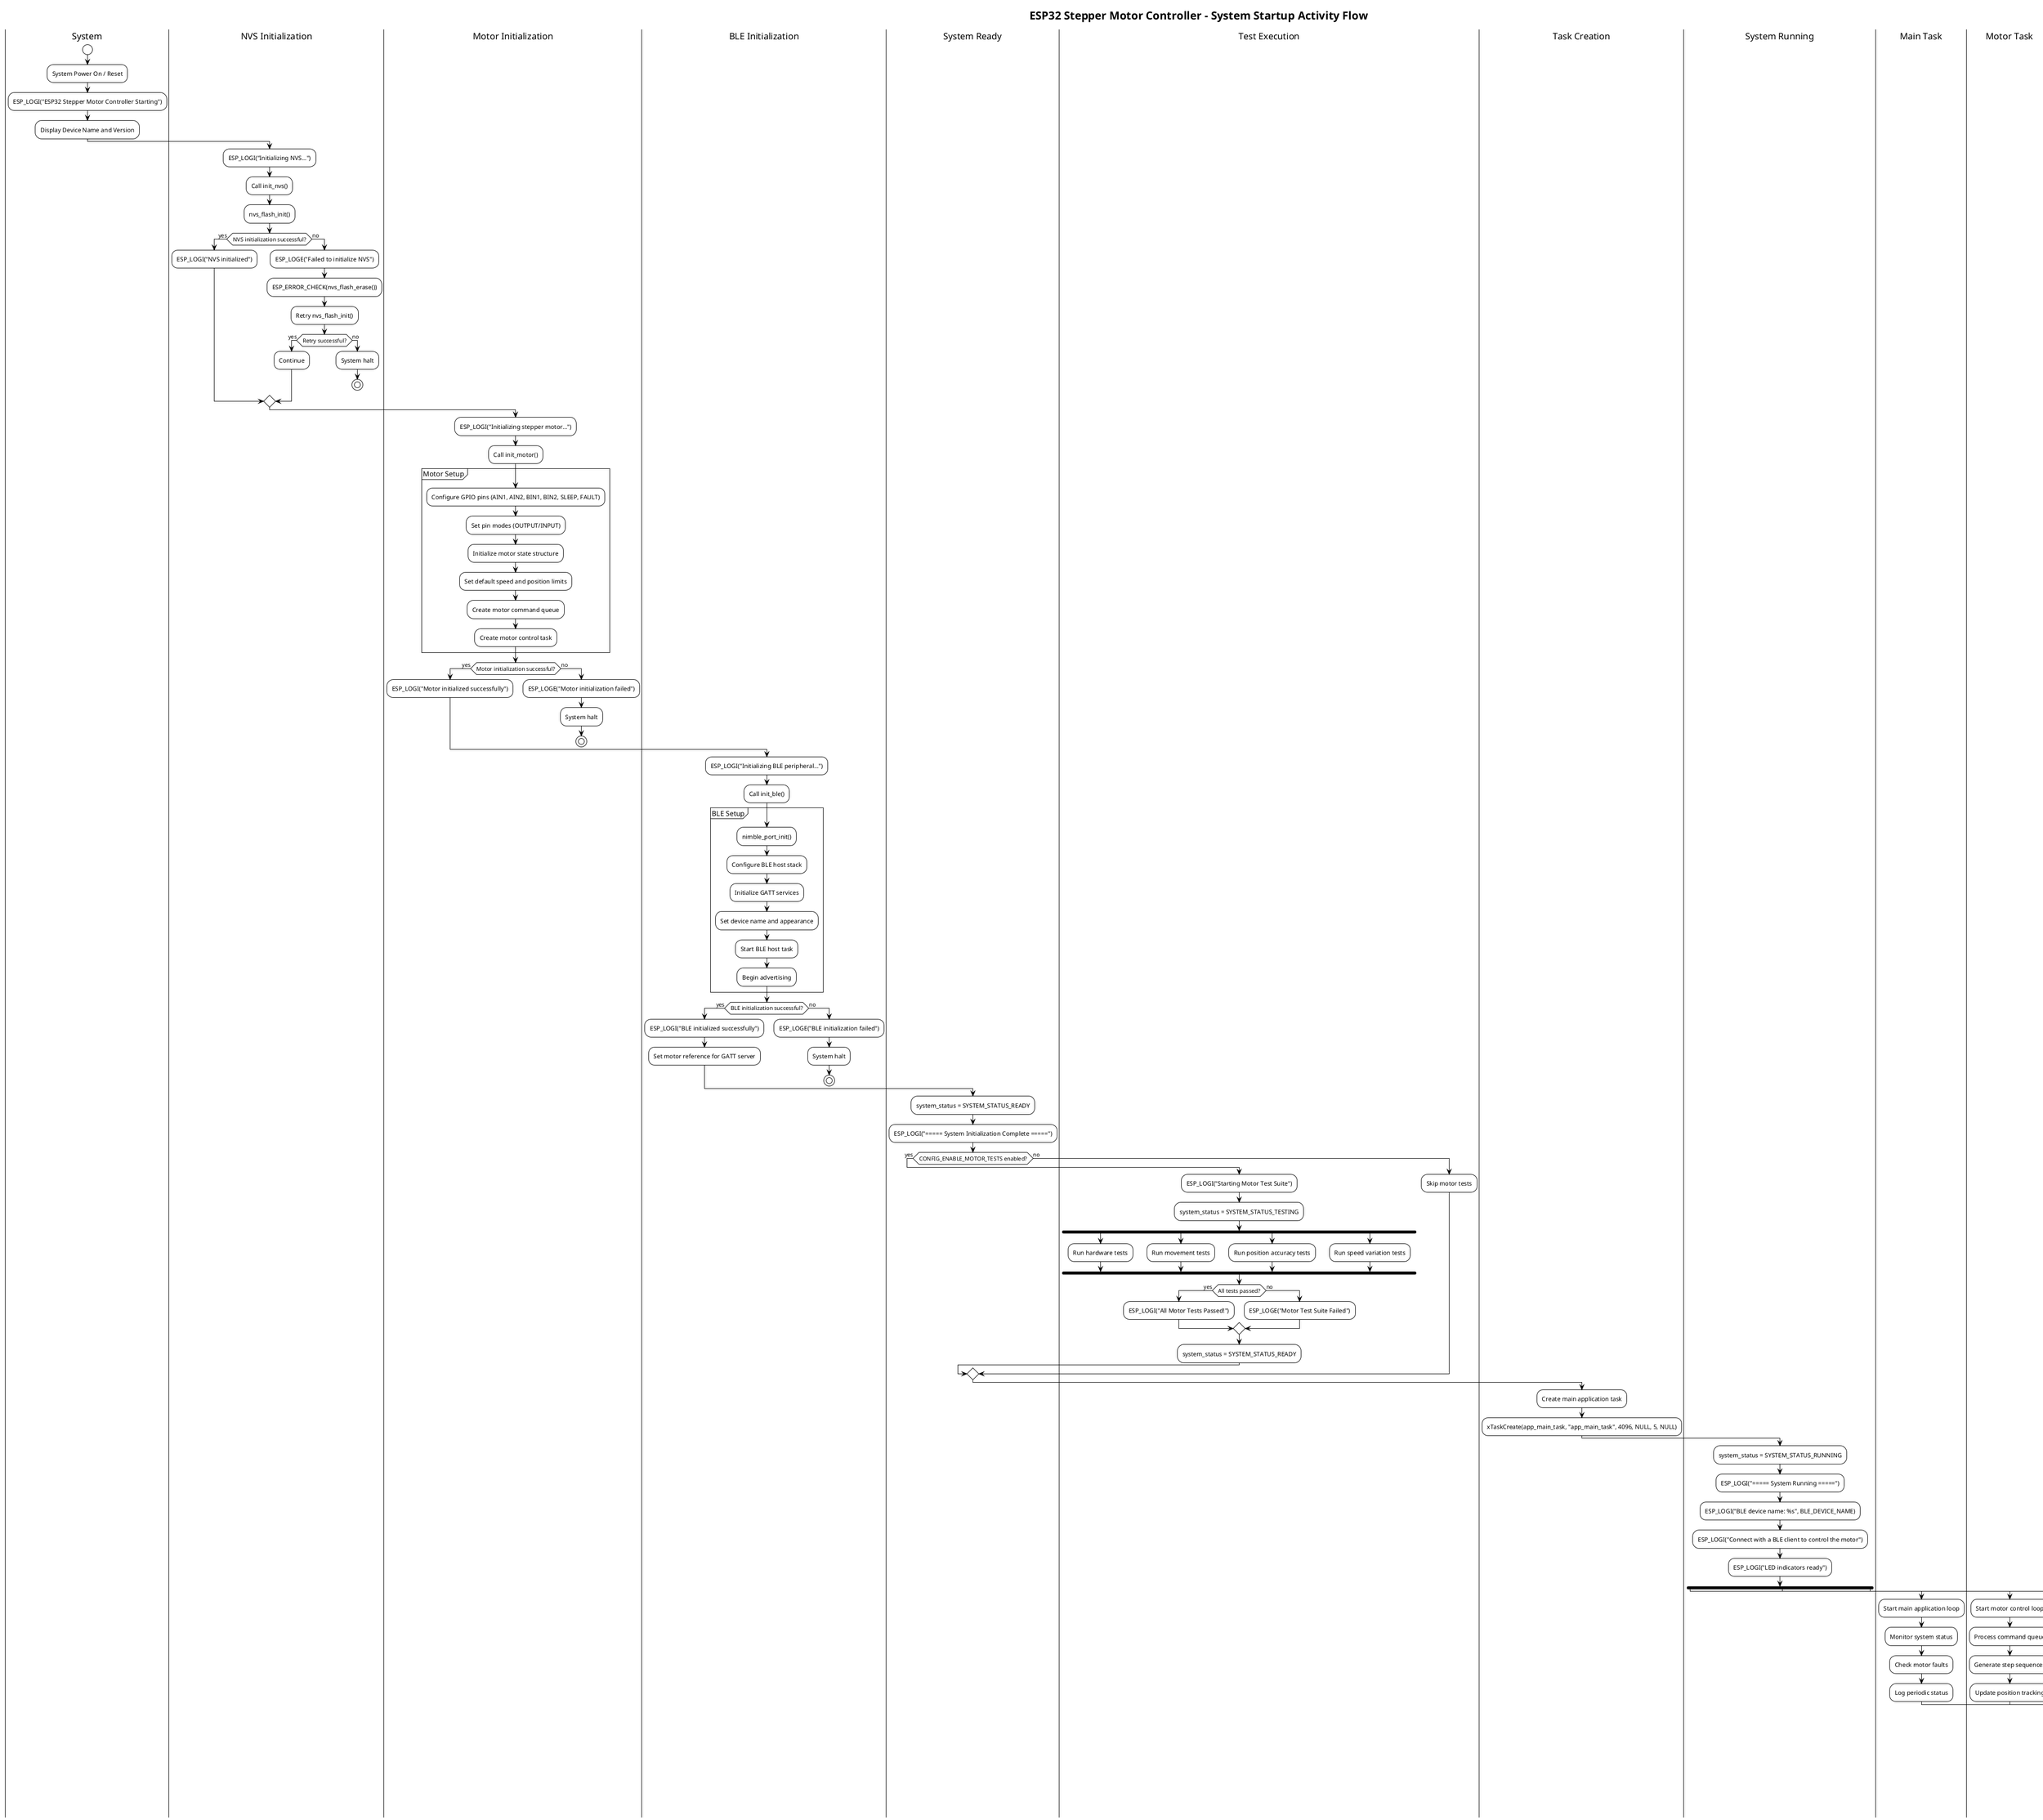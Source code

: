 @startuml System_Startup_Activity
!theme plain

title ESP32 Stepper Motor Controller - System Startup Activity Flow

|System|
start
:System Power On / Reset;
:ESP_LOGI("ESP32 Stepper Motor Controller Starting");
:Display Device Name and Version;

|NVS Initialization|
:ESP_LOGI("Initializing NVS...");
:Call init_nvs();
:nvs_flash_init();

if (NVS initialization successful?) then (yes)
    :ESP_LOGI("NVS initialized");
else (no)
    :ESP_LOGE("Failed to initialize NVS");
    :ESP_ERROR_CHECK(nvs_flash_erase());
    :Retry nvs_flash_init();
    if (Retry successful?) then (yes)
        :Continue;
    else (no)
        :System halt;
        stop
    endif
endif

|Motor Initialization|
:ESP_LOGI("Initializing stepper motor...");
:Call init_motor();

partition "Motor Setup" {
    :Configure GPIO pins (AIN1, AIN2, BIN1, BIN2, SLEEP, FAULT);
    :Set pin modes (OUTPUT/INPUT);
    :Initialize motor state structure;
    :Set default speed and position limits;
    :Create motor command queue;
    :Create motor control task;
}

if (Motor initialization successful?) then (yes)
    :ESP_LOGI("Motor initialized successfully");
else (no)
    :ESP_LOGE("Motor initialization failed");
    :System halt;
    stop
endif

|BLE Initialization|
:ESP_LOGI("Initializing BLE peripheral...");
:Call init_ble();

partition "BLE Setup" {
    :nimble_port_init();
    :Configure BLE host stack;
    :Initialize GATT services;
    :Set device name and appearance;
    :Start BLE host task;
    :Begin advertising;
}

if (BLE initialization successful?) then (yes)
    :ESP_LOGI("BLE initialized successfully");
    :Set motor reference for GATT server;
else (no)
    :ESP_LOGE("BLE initialization failed");
    :System halt;
    stop
endif

|System Ready|
:system_status = SYSTEM_STATUS_READY;
:ESP_LOGI("===== System Initialization Complete =====");

if (CONFIG_ENABLE_MOTOR_TESTS enabled?) then (yes)
    |Test Execution|
    :ESP_LOGI("Starting Motor Test Suite");
    :system_status = SYSTEM_STATUS_TESTING;
    
    fork
        :Run hardware tests;
    fork again
        :Run movement tests;
    fork again
        :Run position accuracy tests;
    fork again
        :Run speed variation tests;
    end fork
    
    if (All tests passed?) then (yes)
        :ESP_LOGI("All Motor Tests Passed!");
    else (no)
        :ESP_LOGE("Motor Test Suite Failed");
    endif
    :system_status = SYSTEM_STATUS_READY;
else (no)
    :Skip motor tests;
endif

|Task Creation|
:Create main application task;
:xTaskCreate(app_main_task, "app_main_task", 4096, NULL, 5, NULL);

|System Running|
:system_status = SYSTEM_STATUS_RUNNING;
:ESP_LOGI("===== System Running =====");
:ESP_LOGI("BLE device name: %s", BLE_DEVICE_NAME);
:ESP_LOGI("Connect with a BLE client to control the motor");
:ESP_LOGI("LED indicators ready");

fork
    |Main Task|
    :Start main application loop;
    :Monitor system status;
    :Check motor faults;
    :Log periodic status;
fork again
    |Motor Task|
    :Start motor control loop;
    :Process command queue;
    :Generate step sequences;
    :Update position tracking;
fork again
    |BLE Task|
    :Start BLE host processing;
    :Handle connections;
    :Process GATT requests;
    :Send notifications;
end fork

:System operational and ready for commands;

note right : Initialization Sequence:\n1. NVS Flash setup\n2. GPIO configuration\n3. Motor driver setup\n4. BLE stack initialization\n5. Task creation\n6. System ready state

note left : Error Handling:\n• Any initialization failure\n  causes system halt\n• NVS has retry mechanism\n• Motor and BLE failures\n  are critical errors

stop

@enduml 